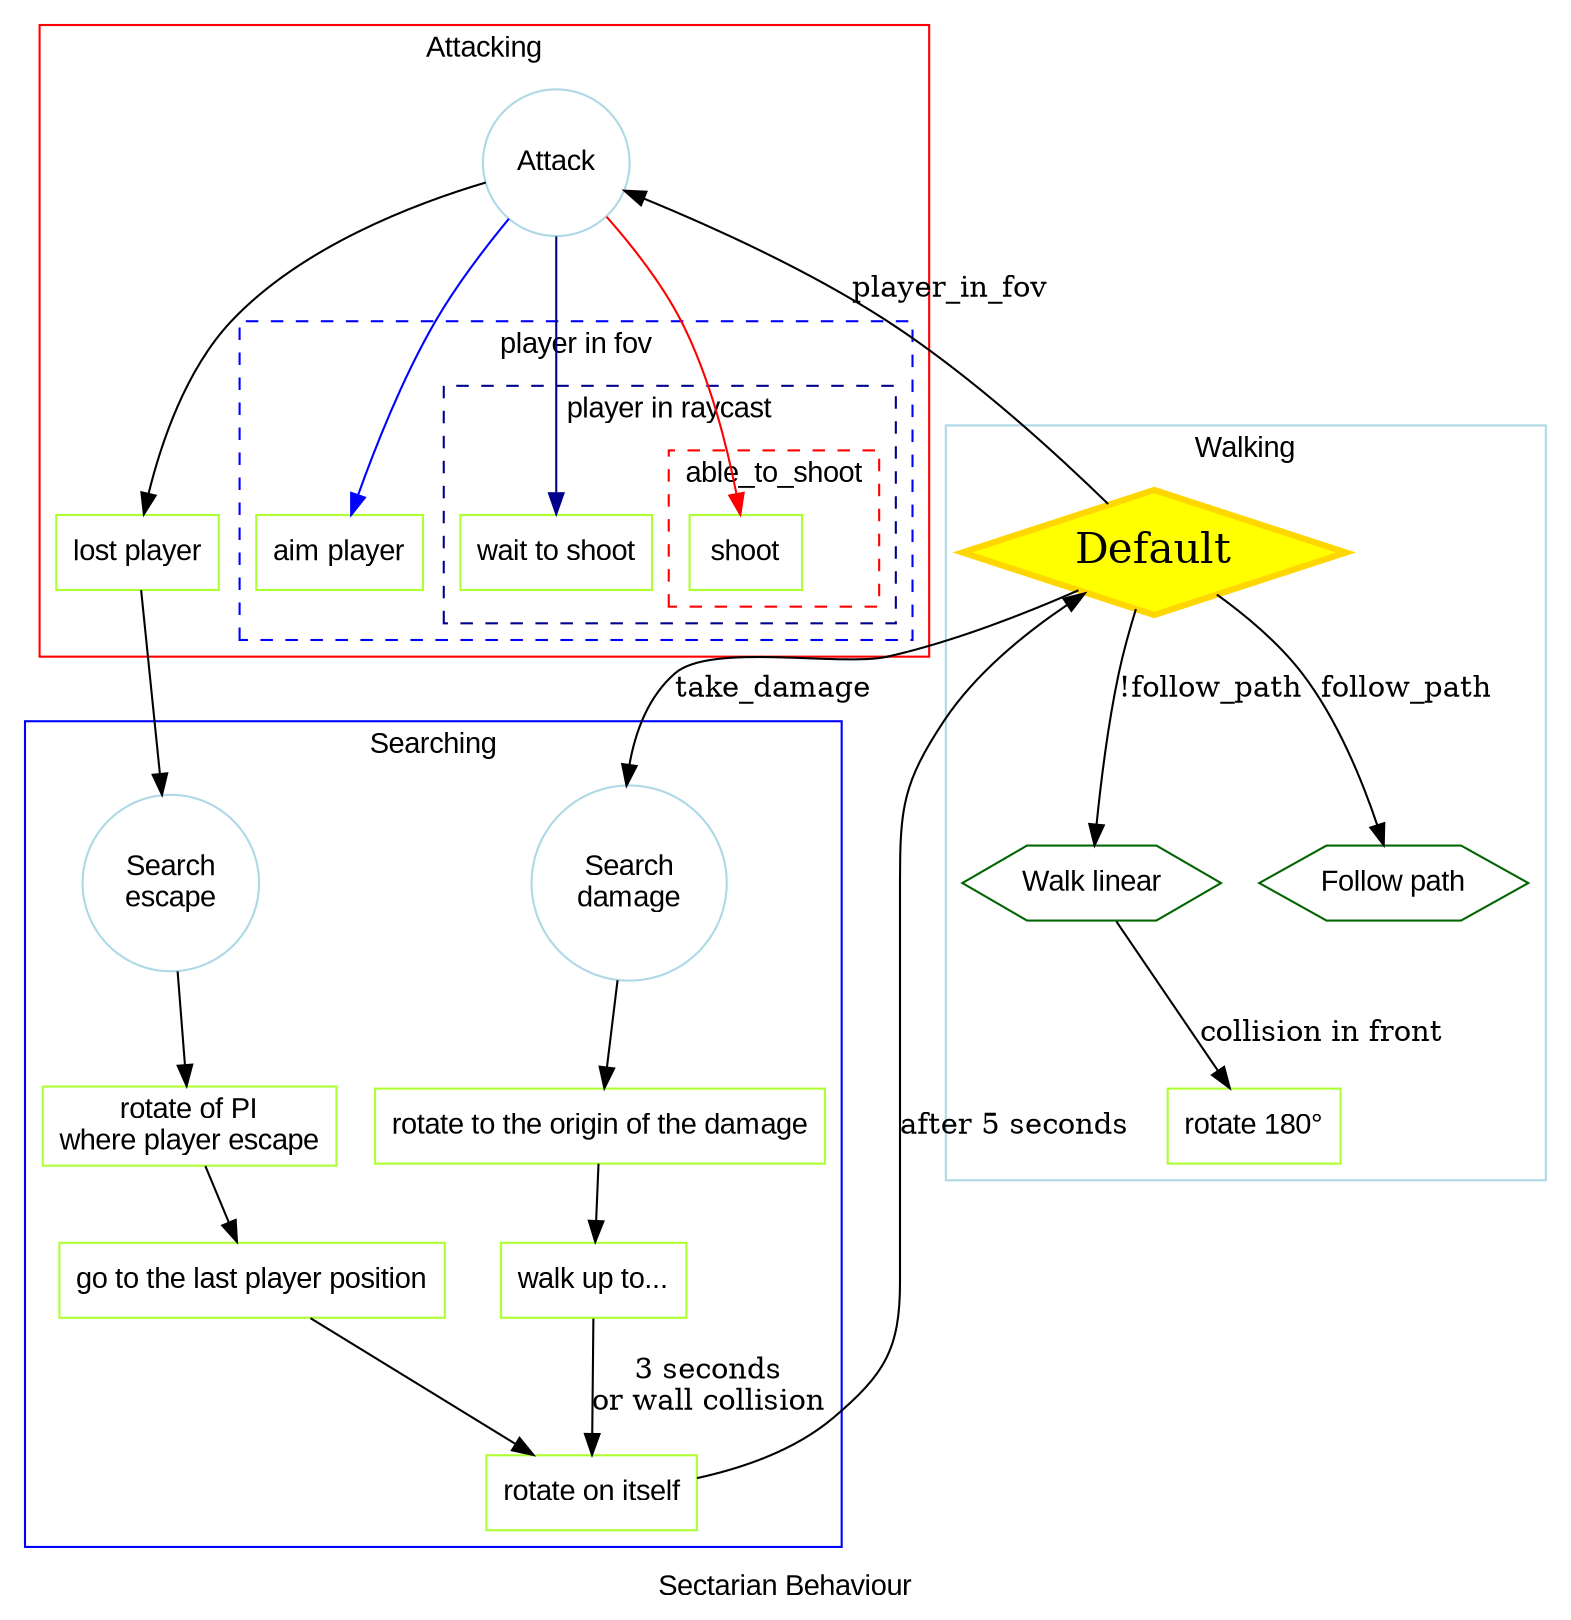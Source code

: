 # dot -Tpng -Gdpi=300 sectarian_behaviour.dot -o sectarian_behaviour.png

digraph SectarianBehaviour {
    label="Sectarian Behaviour";
    color=gray;
    fontname="Arial";

    // State
    subgraph cluster_Walk {
        label="Walking";
        color=lightblue;
        fontname="Arial";

        Default [label="Default", shape=diamond, color=gold, fillcolor=yellow, fontcolor=black, fontsize=20, style=filled, penwidth=3]
        WalkLinear [label="Walk linear", shape=hexagon, color=darkgreen, fontname="Arial"];
        WalkFollowPath [label="Follow path", shape=hexagon, color=darkgreen, fontname="Arial"];

        Default -> WalkLinear [label="!follow_path", color=black];
        Default -> WalkFollowPath [label="follow_path", color=black];

        Rotate180 [label="rotate 180°", shape=rectangle, color=greenyellow, fontname="Arial"];
        WalkLinear -> Rotate180 [label="collision in front", color=black];
    }

    SearchEscape [label="Search\nescape", shape=circle, color=lightblue, fontname="Arial"];
    SearchDamage [label="Search\ndamage", shape=circle, color=lightblue, fontname="Arial"];




    Default -> Attack [label="player_in_fov", color=black];


    subgraph cluster_attack {
        label = "Attacking";
        color=red;

        Attack [label="Attack", shape=circle, color=lightblue, fontname="Arial"];

        LostPlayer [label="lost player", shape=rectangle, color=greenyellow, fontname="Arial"];
        Attack -> AimPlayer [label="", color=blue];
        Attack -> WaitToShootPlayer [label="", color=darkblue];
        Attack -> ShootPlayer [label="", color=red];
        Attack -> LostPlayer [label="", color=black];

        subgraph cluster_attack_fov {
            label = "player in fov";
            color=blue;
            style=dashed;

            AimPlayer [label="aim player", shape=rectangle, color=greenyellow, fontname="Arial"];

            subgraph cluster_attack_raycast {
                label = "player in raycast";
                color=darkblue;
                style=dashed;

                WaitToShootPlayer [label="wait to shoot", shape=rectangle, color=greenyellow, fontname="Arial"];

                subgraph cluster_attack_shoot {
                    label = "able_to_shoot";
                    color=red;
                    style=dashed;

                    ShootPlayer [label="shoot", shape=rectangle, color=greenyellow, fontname="Arial"];
                }
            }
        }
    }

    subgraph cluster_search {
        label = "Searching";
        color=blue;

        LostPlayer -> SearchEscape [label="", color=black];

        RotateEscape [label="rotate of PI\nwhere player escape", shape=rectangle, color=greenyellow, fontname="Arial"];
        SearchEscape -> RotateEscape [label="", color=black];

        GoLastPlayerPosition [label="go to the last player position", shape=rectangle, color=greenyellow, fontname="Arial"];
        RotateEscape -> GoLastPlayerPosition [label="", color=black];

        RotateOnItself [label="rotate on itself", shape=rectangle, color=greenyellow, fontname="Arial"];
    
        RotateDamage [label="rotate to the origin of the damage", shape=rectangle, color=greenyellow, fontname="Arial"];
        SearchDamage -> RotateDamage [label="", color=black];

        RotateDamage -> WalkUpTo [label="", color=black];

        WalkUpTo [label="walk up to...", shape=rectangle, color=greenyellow, fontname="Arial"];

        WalkUpTo -> RotateOnItself [label="3 seconds\nor wall collision", color=black];
    
        GoLastPlayerPosition -> RotateOnItself [label="", color=black];

        Default -> SearchDamage [label="take_damage", color=black];

    }

    RotateOnItself -> Default [label="after 5 seconds", color=black];
}